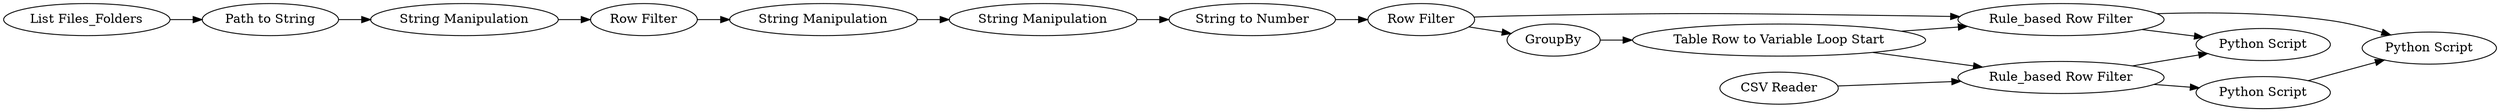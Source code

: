 digraph {
	29 -> 34
	24 -> 27
	7 -> 8
	26 -> 3
	1 -> 2
	34 -> 33
	8 -> 9
	24 -> 29
	10 -> 25
	29 -> 30
	27 -> 33
	2 -> 7
	3 -> 24
	25 -> 26
	26 -> 27
	9 -> 10
	27 -> 30
	28 -> 29
	24 [label="Table Row to Variable Loop Start"]
	27 [label="Rule_based Row Filter"]
	1 [label="List Files_Folders"]
	7 [label="String Manipulation"]
	34 [label="Python Script"]
	29 [label="Rule_based Row Filter"]
	28 [label="CSV Reader"]
	9 [label="String Manipulation"]
	26 [label="Row Filter"]
	8 [label="Row Filter"]
	25 [label="String to Number"]
	33 [label="Python Script"]
	30 [label="Python Script"]
	3 [label=GroupBy]
	2 [label="Path to String"]
	10 [label="String Manipulation"]
	rankdir=LR
}
